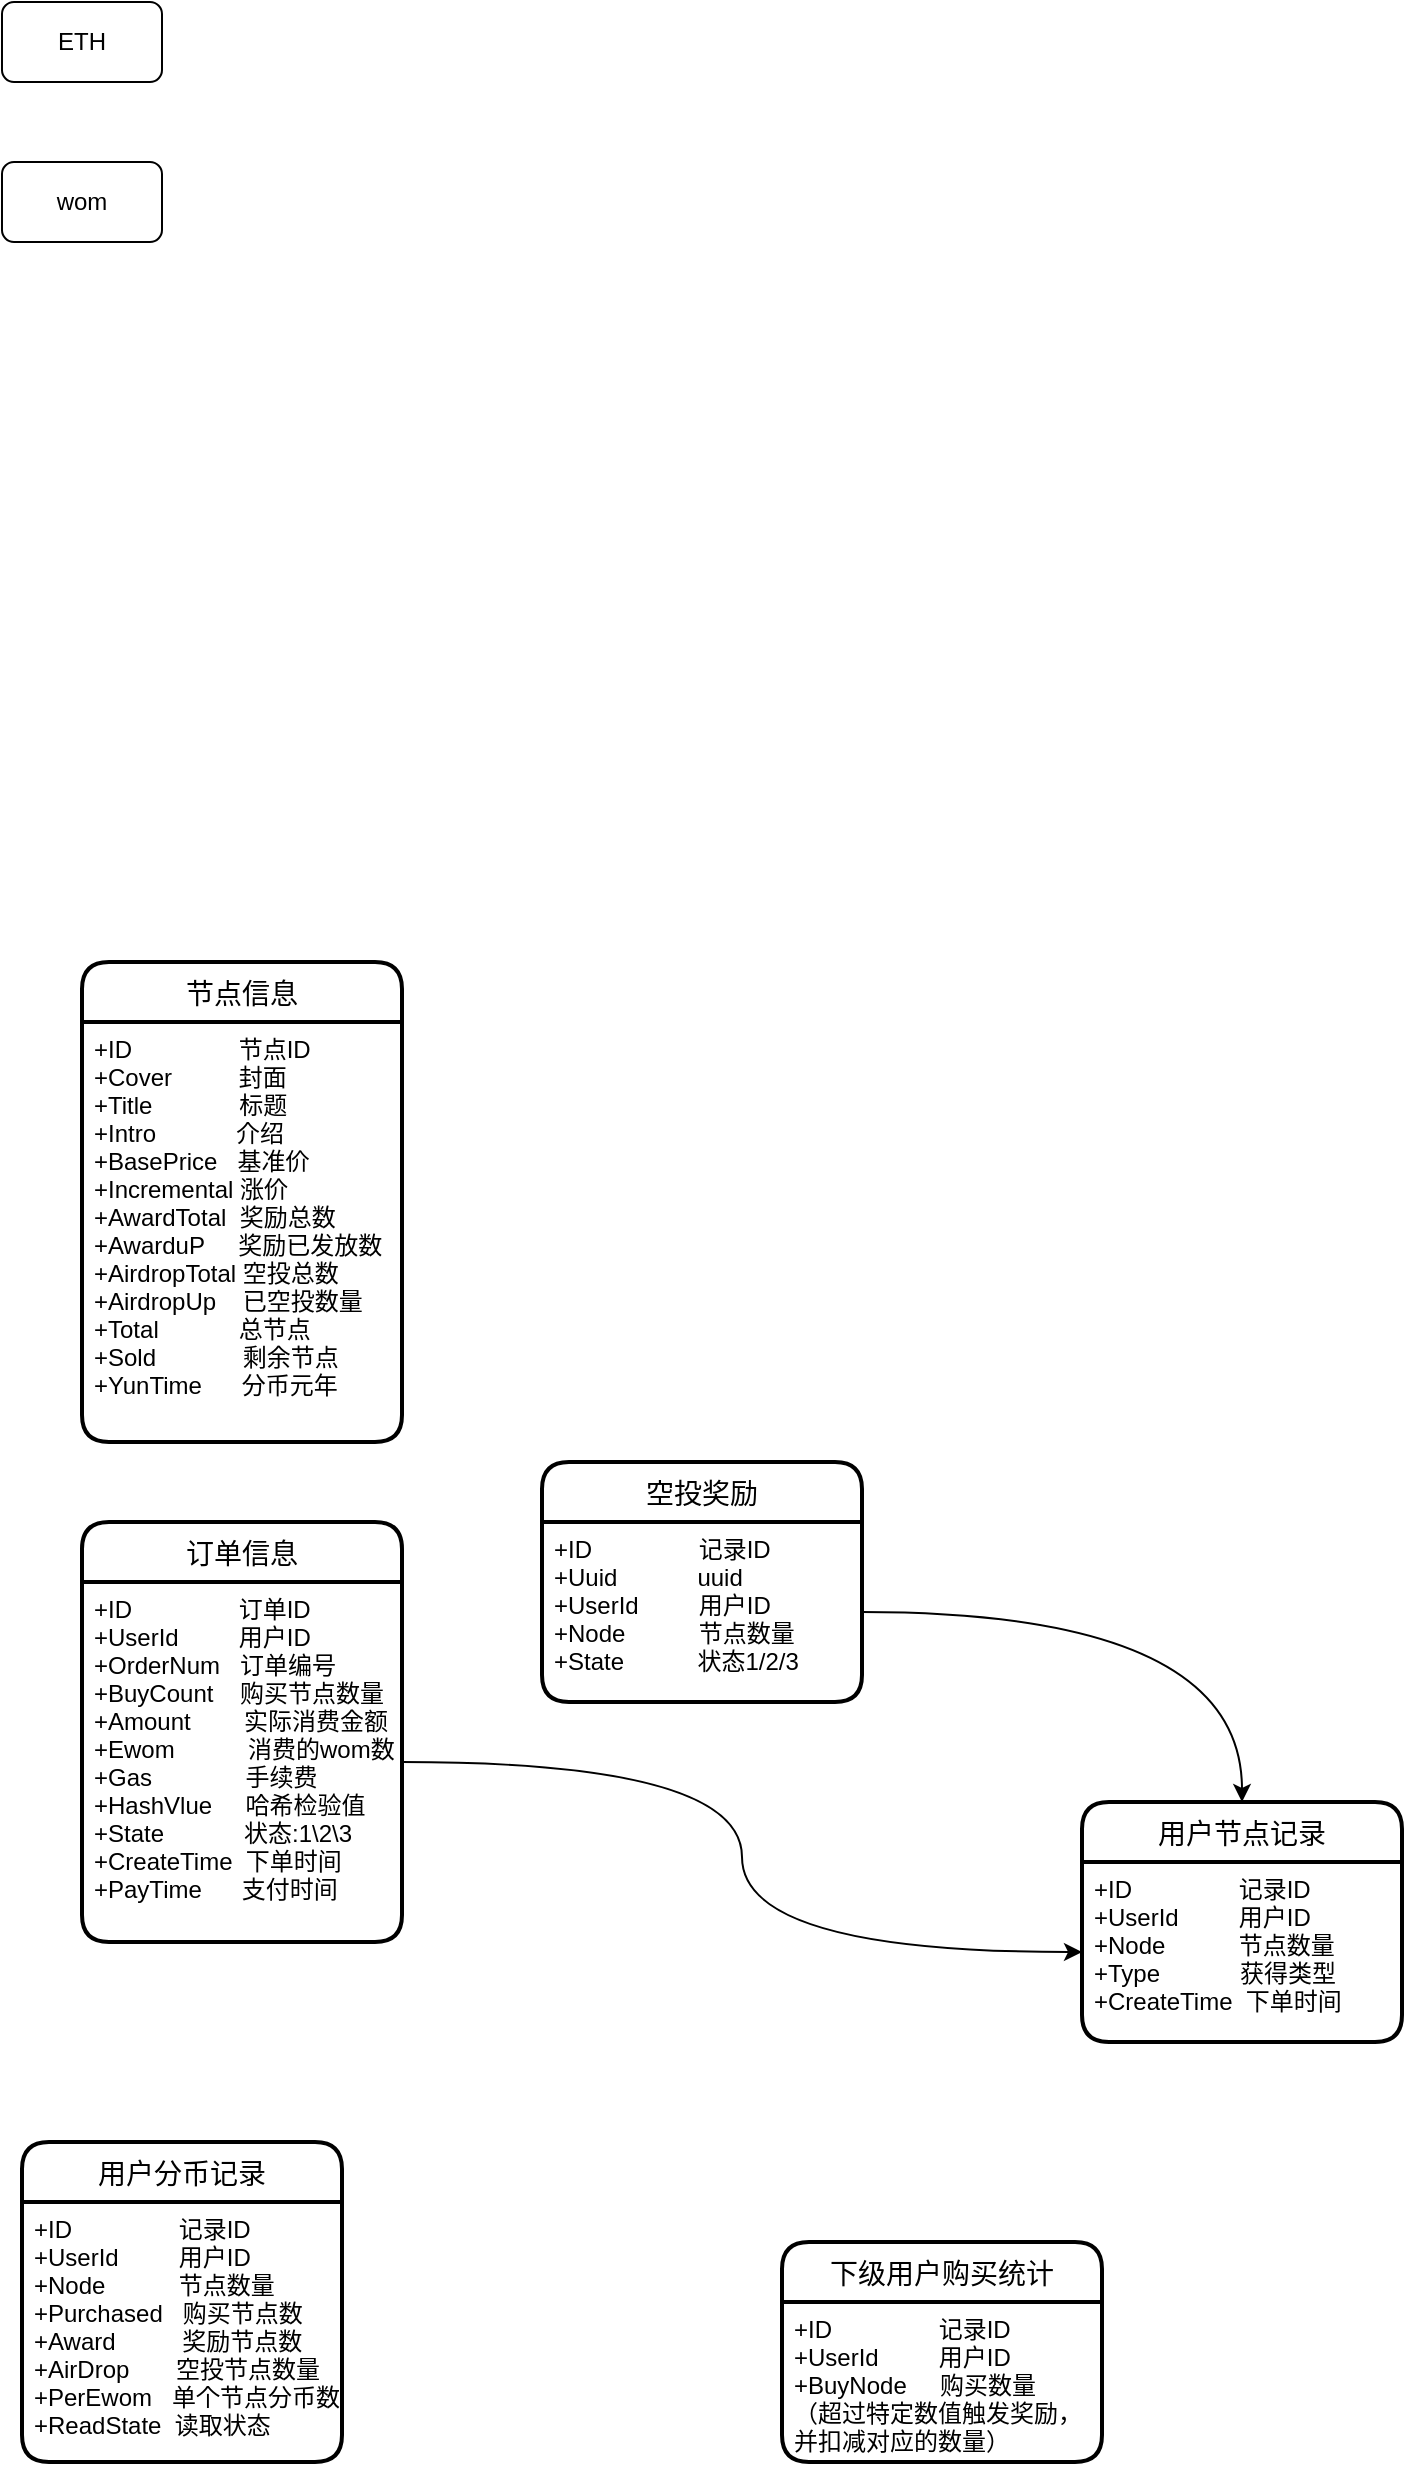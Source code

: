 <mxfile version="17.4.6" type="github">
  <diagram id="PLU3RgHzDewYcSfC9EKs" name="Page-1">
    <mxGraphModel dx="1780" dy="1114" grid="1" gridSize="10" guides="1" tooltips="1" connect="1" arrows="1" fold="1" page="0" pageScale="1" pageWidth="827" pageHeight="1169" math="0" shadow="0">
      <root>
        <mxCell id="0" />
        <mxCell id="1" parent="0" />
        <mxCell id="AkYh8S7NBgBzP_F2tKcM-1" value="节点信息" style="swimlane;childLayout=stackLayout;horizontal=1;startSize=30;horizontalStack=0;rounded=1;fontSize=14;fontStyle=0;strokeWidth=2;resizeParent=0;resizeLast=1;shadow=0;dashed=0;align=center;" parent="1" vertex="1">
          <mxGeometry x="-600" y="280" width="160" height="240" as="geometry" />
        </mxCell>
        <mxCell id="AkYh8S7NBgBzP_F2tKcM-2" value="+ID                节点ID&#xa;+Cover          封面&#xa;+Title             标题&#xa;+Intro            介绍&#xa;+BasePrice   基准价&#xa;+Incremental 涨价&#xa;+AwardTotal  奖励总数&#xa;+AwarduP     奖励已发放数&#xa;+AirdropTotal 空投总数&#xa;+AirdropUp    已空投数量&#xa;+Total            总节点&#xa;+Sold             剩余节点&#xa;+YunTime      分币元年" style="align=left;strokeColor=none;fillColor=none;spacingLeft=4;fontSize=12;verticalAlign=top;resizable=0;rotatable=0;part=1;" parent="AkYh8S7NBgBzP_F2tKcM-1" vertex="1">
          <mxGeometry y="30" width="160" height="210" as="geometry" />
        </mxCell>
        <mxCell id="AkYh8S7NBgBzP_F2tKcM-3" value="订单信息" style="swimlane;childLayout=stackLayout;horizontal=1;startSize=30;horizontalStack=0;rounded=1;fontSize=14;fontStyle=0;strokeWidth=2;resizeParent=0;resizeLast=1;shadow=0;dashed=0;align=center;" parent="1" vertex="1">
          <mxGeometry x="-600" y="560" width="160" height="210" as="geometry" />
        </mxCell>
        <mxCell id="AkYh8S7NBgBzP_F2tKcM-4" value="+ID                订单ID&#xa;+UserId         用户ID&#xa;+OrderNum   订单编号&#xa;+BuyCount    购买节点数量&#xa;+Amount        实际消费金额&#xa;+Ewom           消费的wom数&#xa;+Gas              手续费&#xa;+HashVlue     哈希检验值&#xa;+State            状态:1\2\3&#xa;+CreateTime  下单时间&#xa;+PayTime      支付时间" style="align=left;strokeColor=none;fillColor=none;spacingLeft=4;fontSize=12;verticalAlign=top;resizable=0;rotatable=0;part=1;" parent="AkYh8S7NBgBzP_F2tKcM-3" vertex="1">
          <mxGeometry y="30" width="160" height="180" as="geometry" />
        </mxCell>
        <mxCell id="AkYh8S7NBgBzP_F2tKcM-5" value="用户节点记录" style="swimlane;childLayout=stackLayout;horizontal=1;startSize=30;horizontalStack=0;rounded=1;fontSize=14;fontStyle=0;strokeWidth=2;resizeParent=0;resizeLast=1;shadow=0;dashed=0;align=center;" parent="1" vertex="1">
          <mxGeometry x="-100" y="700" width="160" height="120" as="geometry" />
        </mxCell>
        <mxCell id="AkYh8S7NBgBzP_F2tKcM-6" value="+ID                记录ID&#xa;+UserId         用户ID&#xa;+Node           节点数量&#xa;+Type            获得类型&#xa;+CreateTime  下单时间" style="align=left;strokeColor=none;fillColor=none;spacingLeft=4;fontSize=12;verticalAlign=top;resizable=0;rotatable=0;part=1;" parent="AkYh8S7NBgBzP_F2tKcM-5" vertex="1">
          <mxGeometry y="30" width="160" height="90" as="geometry" />
        </mxCell>
        <mxCell id="AkYh8S7NBgBzP_F2tKcM-7" value="用户分币记录" style="swimlane;childLayout=stackLayout;horizontal=1;startSize=30;horizontalStack=0;rounded=1;fontSize=14;fontStyle=0;strokeWidth=2;resizeParent=0;resizeLast=1;shadow=0;dashed=0;align=center;" parent="1" vertex="1">
          <mxGeometry x="-630" y="870" width="160" height="160" as="geometry" />
        </mxCell>
        <mxCell id="AkYh8S7NBgBzP_F2tKcM-8" value="+ID                记录ID&#xa;+UserId         用户ID&#xa;+Node           节点数量&#xa;+Purchased   购买节点数&#xa;+Award          奖励节点数&#xa;+AirDrop       空投节点数量&#xa;+PerEwom   单个节点分币数&#xa;+ReadState  读取状态&#xa;&#xa;" style="align=left;strokeColor=none;fillColor=none;spacingLeft=4;fontSize=12;verticalAlign=top;resizable=0;rotatable=0;part=1;" parent="AkYh8S7NBgBzP_F2tKcM-7" vertex="1">
          <mxGeometry y="30" width="160" height="130" as="geometry" />
        </mxCell>
        <mxCell id="AkYh8S7NBgBzP_F2tKcM-9" value="空投奖励" style="swimlane;childLayout=stackLayout;horizontal=1;startSize=30;horizontalStack=0;rounded=1;fontSize=14;fontStyle=0;strokeWidth=2;resizeParent=0;resizeLast=1;shadow=0;dashed=0;align=center;" parent="1" vertex="1">
          <mxGeometry x="-370" y="530" width="160" height="120" as="geometry" />
        </mxCell>
        <mxCell id="AkYh8S7NBgBzP_F2tKcM-10" value="+ID                记录ID&#xa;+Uuid            uuid&#xa;+UserId         用户ID&#xa;+Node           节点数量&#xa;+State           状态1/2/3" style="align=left;strokeColor=none;fillColor=none;spacingLeft=4;fontSize=12;verticalAlign=top;resizable=0;rotatable=0;part=1;" parent="AkYh8S7NBgBzP_F2tKcM-9" vertex="1">
          <mxGeometry y="30" width="160" height="90" as="geometry" />
        </mxCell>
        <mxCell id="AkYh8S7NBgBzP_F2tKcM-13" style="edgeStyle=orthogonalEdgeStyle;rounded=0;orthogonalLoop=1;jettySize=auto;html=1;entryX=0;entryY=0.5;entryDx=0;entryDy=0;curved=1;" parent="1" source="AkYh8S7NBgBzP_F2tKcM-4" target="AkYh8S7NBgBzP_F2tKcM-6" edge="1">
          <mxGeometry relative="1" as="geometry" />
        </mxCell>
        <mxCell id="AkYh8S7NBgBzP_F2tKcM-14" style="edgeStyle=orthogonalEdgeStyle;curved=1;rounded=0;orthogonalLoop=1;jettySize=auto;html=1;entryX=0.5;entryY=0;entryDx=0;entryDy=0;" parent="1" source="AkYh8S7NBgBzP_F2tKcM-10" target="AkYh8S7NBgBzP_F2tKcM-5" edge="1">
          <mxGeometry relative="1" as="geometry" />
        </mxCell>
        <mxCell id="AkYh8S7NBgBzP_F2tKcM-15" value="下级用户购买统计" style="swimlane;childLayout=stackLayout;horizontal=1;startSize=30;horizontalStack=0;rounded=1;fontSize=14;fontStyle=0;strokeWidth=2;resizeParent=0;resizeLast=1;shadow=0;dashed=0;align=center;" parent="1" vertex="1">
          <mxGeometry x="-250" y="920" width="160" height="110" as="geometry" />
        </mxCell>
        <mxCell id="AkYh8S7NBgBzP_F2tKcM-16" value="+ID                记录ID&#xa;+UserId         用户ID&#xa;+BuyNode     购买数量&#xa;（超过特定数值触发奖励，&#xa;并扣减对应的数量）" style="align=left;strokeColor=none;fillColor=none;spacingLeft=4;fontSize=12;verticalAlign=top;resizable=0;rotatable=0;part=1;" parent="AkYh8S7NBgBzP_F2tKcM-15" vertex="1">
          <mxGeometry y="30" width="160" height="80" as="geometry" />
        </mxCell>
        <mxCell id="gAlxvQ6e3QjvA5oyhpVT-1" value="ETH" style="rounded=1;whiteSpace=wrap;html=1;" vertex="1" parent="1">
          <mxGeometry x="-640" y="-200" width="80" height="40" as="geometry" />
        </mxCell>
        <mxCell id="gAlxvQ6e3QjvA5oyhpVT-2" value="wom" style="rounded=1;whiteSpace=wrap;html=1;" vertex="1" parent="1">
          <mxGeometry x="-640" y="-120" width="80" height="40" as="geometry" />
        </mxCell>
      </root>
    </mxGraphModel>
  </diagram>
</mxfile>
